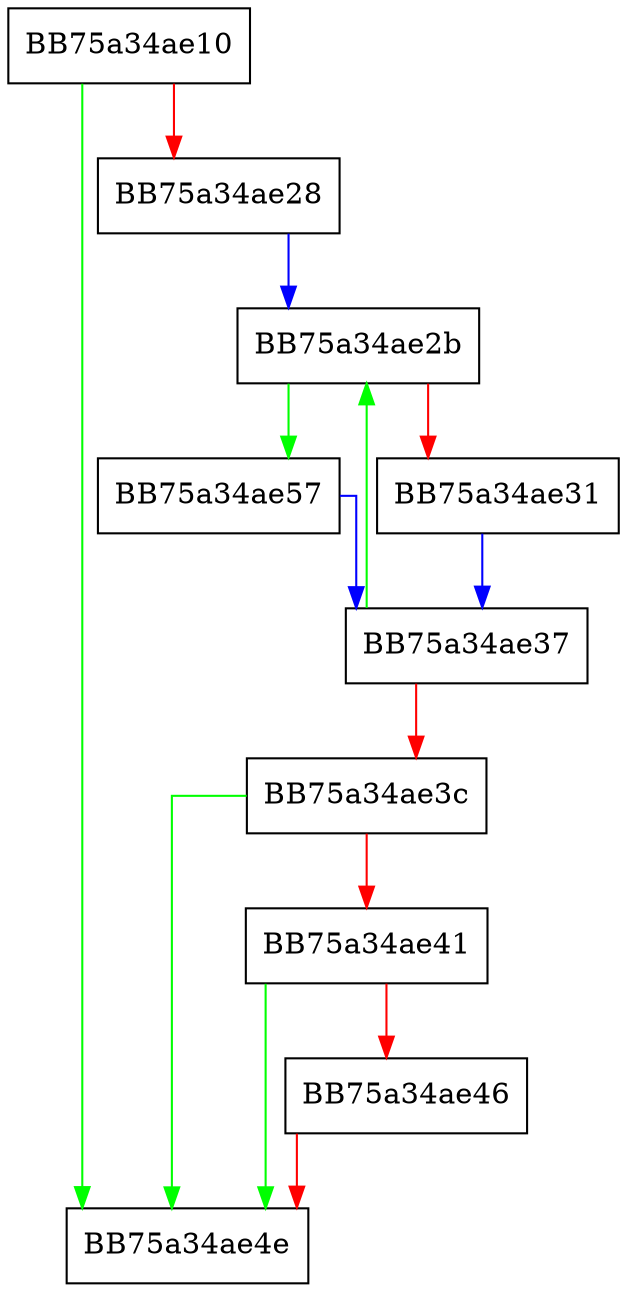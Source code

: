 digraph LBound {
  node [shape="box"];
  graph [splines=ortho];
  BB75a34ae10 -> BB75a34ae4e [color="green"];
  BB75a34ae10 -> BB75a34ae28 [color="red"];
  BB75a34ae28 -> BB75a34ae2b [color="blue"];
  BB75a34ae2b -> BB75a34ae57 [color="green"];
  BB75a34ae2b -> BB75a34ae31 [color="red"];
  BB75a34ae31 -> BB75a34ae37 [color="blue"];
  BB75a34ae37 -> BB75a34ae2b [color="green"];
  BB75a34ae37 -> BB75a34ae3c [color="red"];
  BB75a34ae3c -> BB75a34ae4e [color="green"];
  BB75a34ae3c -> BB75a34ae41 [color="red"];
  BB75a34ae41 -> BB75a34ae4e [color="green"];
  BB75a34ae41 -> BB75a34ae46 [color="red"];
  BB75a34ae46 -> BB75a34ae4e [color="red"];
  BB75a34ae57 -> BB75a34ae37 [color="blue"];
}